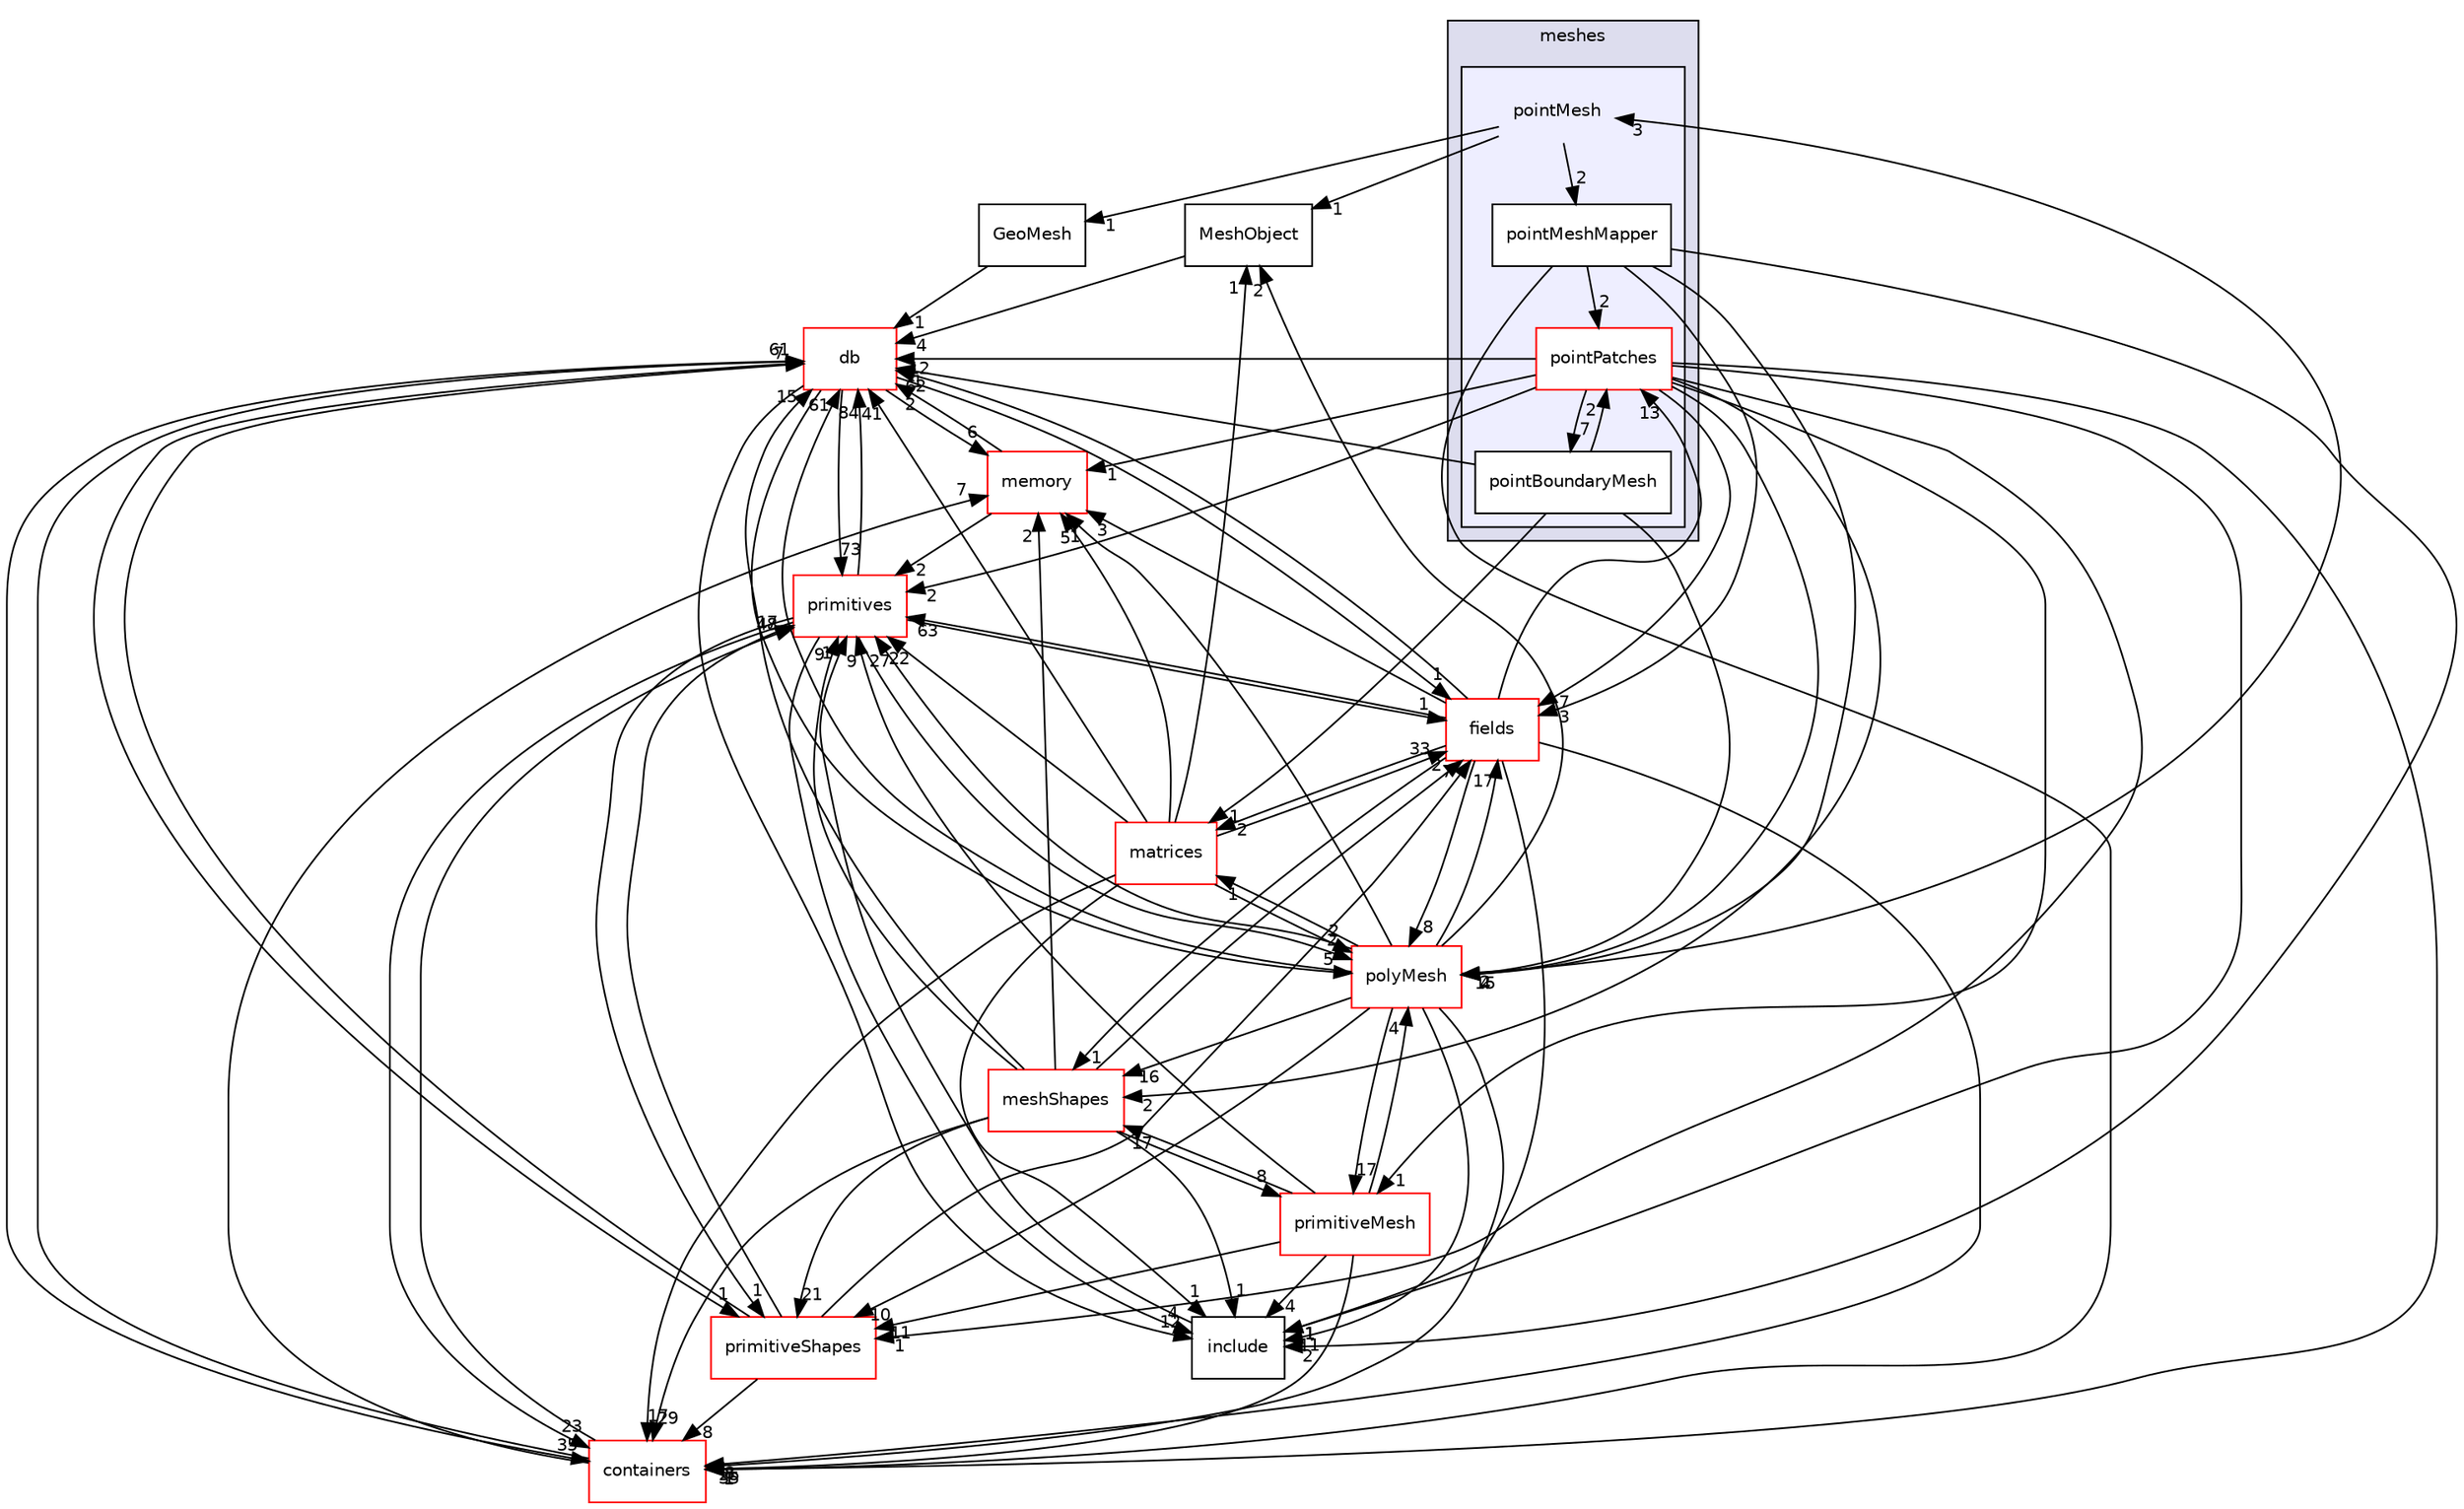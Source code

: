 digraph "src/OpenFOAM/meshes/pointMesh" {
  bgcolor=transparent;
  compound=true
  node [ fontsize="10", fontname="Helvetica"];
  edge [ labelfontsize="10", labelfontname="Helvetica"];
  subgraph clusterdir_aa2423979fb45fc41c393a5db370ab21 {
    graph [ bgcolor="#ddddee", pencolor="black", label="meshes" fontname="Helvetica", fontsize="10", URL="dir_aa2423979fb45fc41c393a5db370ab21.html"]
  subgraph clusterdir_44915d476cda87f9c46b97924fb23879 {
    graph [ bgcolor="#eeeeff", pencolor="black", label="" URL="dir_44915d476cda87f9c46b97924fb23879.html"];
    dir_44915d476cda87f9c46b97924fb23879 [shape=plaintext label="pointMesh"];
    dir_b331248a108c86b71e58f49053a85c82 [shape=box label="pointBoundaryMesh" color="black" fillcolor="white" style="filled" URL="dir_b331248a108c86b71e58f49053a85c82.html"];
    dir_fe370e431a96ac85cf0abc5072d23ccd [shape=box label="pointMeshMapper" color="black" fillcolor="white" style="filled" URL="dir_fe370e431a96ac85cf0abc5072d23ccd.html"];
    dir_0b50d648241520de5cf03d68a603ea6e [shape=box label="pointPatches" color="red" fillcolor="white" style="filled" URL="dir_0b50d648241520de5cf03d68a603ea6e.html"];
  }
  }
  dir_385a22dcc2f7120acb0f1a7a832b3b8d [shape=box label="memory" color="red" URL="dir_385a22dcc2f7120acb0f1a7a832b3b8d.html"];
  dir_962442b8f989d5529fab5e0f0e4ffb74 [shape=box label="fields" color="red" URL="dir_962442b8f989d5529fab5e0f0e4ffb74.html"];
  dir_19d0872053bde092be81d7fe3f56cbf7 [shape=box label="containers" color="red" URL="dir_19d0872053bde092be81d7fe3f56cbf7.html"];
  dir_b07477ab37bc0cd7eb28fb569c691c21 [shape=box label="matrices" color="red" URL="dir_b07477ab37bc0cd7eb28fb569c691c21.html"];
  dir_d498992fb7d3f293d898bf6d3a4df869 [shape=box label="primitiveMesh" color="red" URL="dir_d498992fb7d3f293d898bf6d3a4df869.html"];
  dir_eacc4aff89696b3e3ac7cbcde46e9390 [shape=box label="MeshObject" URL="dir_eacc4aff89696b3e3ac7cbcde46e9390.html"];
  dir_63c634f7a7cfd679ac26c67fb30fc32f [shape=box label="db" color="red" URL="dir_63c634f7a7cfd679ac26c67fb30fc32f.html"];
  dir_26e58c20a46ac7f790f9bea468e6c12f [shape=box label="GeoMesh" URL="dir_26e58c20a46ac7f790f9bea468e6c12f.html"];
  dir_a36ac568b20b0ed2190ed53a491bc296 [shape=box label="primitiveShapes" color="red" URL="dir_a36ac568b20b0ed2190ed53a491bc296.html"];
  dir_5e5a63cb97aae3d01c8e98f0c14953bc [shape=box label="polyMesh" color="red" URL="dir_5e5a63cb97aae3d01c8e98f0c14953bc.html"];
  dir_3e50f45338116b169052b428016851aa [shape=box label="primitives" color="red" URL="dir_3e50f45338116b169052b428016851aa.html"];
  dir_b8e2732bc99f8fb2a379dad81aa6030e [shape=box label="meshShapes" color="red" URL="dir_b8e2732bc99f8fb2a379dad81aa6030e.html"];
  dir_e954e9f5966bc1c681a414ec8bd0ee15 [shape=box label="include" URL="dir_e954e9f5966bc1c681a414ec8bd0ee15.html"];
  dir_385a22dcc2f7120acb0f1a7a832b3b8d->dir_63c634f7a7cfd679ac26c67fb30fc32f [headlabel="2", labeldistance=1.5 headhref="dir_002210_001944.html"];
  dir_385a22dcc2f7120acb0f1a7a832b3b8d->dir_3e50f45338116b169052b428016851aa [headlabel="2", labeldistance=1.5 headhref="dir_002210_002313.html"];
  dir_962442b8f989d5529fab5e0f0e4ffb74->dir_385a22dcc2f7120acb0f1a7a832b3b8d [headlabel="3", labeldistance=1.5 headhref="dir_002013_002210.html"];
  dir_962442b8f989d5529fab5e0f0e4ffb74->dir_19d0872053bde092be81d7fe3f56cbf7 [headlabel="8", labeldistance=1.5 headhref="dir_002013_001893.html"];
  dir_962442b8f989d5529fab5e0f0e4ffb74->dir_b07477ab37bc0cd7eb28fb569c691c21 [headlabel="2", labeldistance=1.5 headhref="dir_002013_002128.html"];
  dir_962442b8f989d5529fab5e0f0e4ffb74->dir_63c634f7a7cfd679ac26c67fb30fc32f [headlabel="62", labeldistance=1.5 headhref="dir_002013_001944.html"];
  dir_962442b8f989d5529fab5e0f0e4ffb74->dir_5e5a63cb97aae3d01c8e98f0c14953bc [headlabel="8", labeldistance=1.5 headhref="dir_002013_002259.html"];
  dir_962442b8f989d5529fab5e0f0e4ffb74->dir_0b50d648241520de5cf03d68a603ea6e [headlabel="13", labeldistance=1.5 headhref="dir_002013_002240.html"];
  dir_962442b8f989d5529fab5e0f0e4ffb74->dir_3e50f45338116b169052b428016851aa [headlabel="63", labeldistance=1.5 headhref="dir_002013_002313.html"];
  dir_962442b8f989d5529fab5e0f0e4ffb74->dir_b8e2732bc99f8fb2a379dad81aa6030e [headlabel="1", labeldistance=1.5 headhref="dir_002013_002226.html"];
  dir_962442b8f989d5529fab5e0f0e4ffb74->dir_e954e9f5966bc1c681a414ec8bd0ee15 [headlabel="1", labeldistance=1.5 headhref="dir_002013_002110.html"];
  dir_19d0872053bde092be81d7fe3f56cbf7->dir_385a22dcc2f7120acb0f1a7a832b3b8d [headlabel="7", labeldistance=1.5 headhref="dir_001893_002210.html"];
  dir_19d0872053bde092be81d7fe3f56cbf7->dir_63c634f7a7cfd679ac26c67fb30fc32f [headlabel="61", labeldistance=1.5 headhref="dir_001893_001944.html"];
  dir_19d0872053bde092be81d7fe3f56cbf7->dir_3e50f45338116b169052b428016851aa [headlabel="48", labeldistance=1.5 headhref="dir_001893_002313.html"];
  dir_b07477ab37bc0cd7eb28fb569c691c21->dir_385a22dcc2f7120acb0f1a7a832b3b8d [headlabel="5", labeldistance=1.5 headhref="dir_002128_002210.html"];
  dir_b07477ab37bc0cd7eb28fb569c691c21->dir_962442b8f989d5529fab5e0f0e4ffb74 [headlabel="33", labeldistance=1.5 headhref="dir_002128_002013.html"];
  dir_b07477ab37bc0cd7eb28fb569c691c21->dir_19d0872053bde092be81d7fe3f56cbf7 [headlabel="17", labeldistance=1.5 headhref="dir_002128_001893.html"];
  dir_b07477ab37bc0cd7eb28fb569c691c21->dir_eacc4aff89696b3e3ac7cbcde46e9390 [headlabel="1", labeldistance=1.5 headhref="dir_002128_002225.html"];
  dir_b07477ab37bc0cd7eb28fb569c691c21->dir_63c634f7a7cfd679ac26c67fb30fc32f [headlabel="41", labeldistance=1.5 headhref="dir_002128_001944.html"];
  dir_b07477ab37bc0cd7eb28fb569c691c21->dir_5e5a63cb97aae3d01c8e98f0c14953bc [headlabel="2", labeldistance=1.5 headhref="dir_002128_002259.html"];
  dir_b07477ab37bc0cd7eb28fb569c691c21->dir_3e50f45338116b169052b428016851aa [headlabel="22", labeldistance=1.5 headhref="dir_002128_002313.html"];
  dir_b07477ab37bc0cd7eb28fb569c691c21->dir_e954e9f5966bc1c681a414ec8bd0ee15 [headlabel="1", labeldistance=1.5 headhref="dir_002128_002110.html"];
  dir_d498992fb7d3f293d898bf6d3a4df869->dir_19d0872053bde092be81d7fe3f56cbf7 [headlabel="35", labeldistance=1.5 headhref="dir_002297_001893.html"];
  dir_d498992fb7d3f293d898bf6d3a4df869->dir_a36ac568b20b0ed2190ed53a491bc296 [headlabel="11", labeldistance=1.5 headhref="dir_002297_002302.html"];
  dir_d498992fb7d3f293d898bf6d3a4df869->dir_5e5a63cb97aae3d01c8e98f0c14953bc [headlabel="4", labeldistance=1.5 headhref="dir_002297_002259.html"];
  dir_d498992fb7d3f293d898bf6d3a4df869->dir_3e50f45338116b169052b428016851aa [headlabel="9", labeldistance=1.5 headhref="dir_002297_002313.html"];
  dir_d498992fb7d3f293d898bf6d3a4df869->dir_b8e2732bc99f8fb2a379dad81aa6030e [headlabel="17", labeldistance=1.5 headhref="dir_002297_002226.html"];
  dir_d498992fb7d3f293d898bf6d3a4df869->dir_e954e9f5966bc1c681a414ec8bd0ee15 [headlabel="4", labeldistance=1.5 headhref="dir_002297_002110.html"];
  dir_eacc4aff89696b3e3ac7cbcde46e9390->dir_63c634f7a7cfd679ac26c67fb30fc32f [headlabel="4", labeldistance=1.5 headhref="dir_002225_001944.html"];
  dir_63c634f7a7cfd679ac26c67fb30fc32f->dir_385a22dcc2f7120acb0f1a7a832b3b8d [headlabel="6", labeldistance=1.5 headhref="dir_001944_002210.html"];
  dir_63c634f7a7cfd679ac26c67fb30fc32f->dir_962442b8f989d5529fab5e0f0e4ffb74 [headlabel="1", labeldistance=1.5 headhref="dir_001944_002013.html"];
  dir_63c634f7a7cfd679ac26c67fb30fc32f->dir_19d0872053bde092be81d7fe3f56cbf7 [headlabel="35", labeldistance=1.5 headhref="dir_001944_001893.html"];
  dir_63c634f7a7cfd679ac26c67fb30fc32f->dir_a36ac568b20b0ed2190ed53a491bc296 [headlabel="1", labeldistance=1.5 headhref="dir_001944_002302.html"];
  dir_63c634f7a7cfd679ac26c67fb30fc32f->dir_5e5a63cb97aae3d01c8e98f0c14953bc [headlabel="5", labeldistance=1.5 headhref="dir_001944_002259.html"];
  dir_63c634f7a7cfd679ac26c67fb30fc32f->dir_3e50f45338116b169052b428016851aa [headlabel="73", labeldistance=1.5 headhref="dir_001944_002313.html"];
  dir_63c634f7a7cfd679ac26c67fb30fc32f->dir_e954e9f5966bc1c681a414ec8bd0ee15 [headlabel="12", labeldistance=1.5 headhref="dir_001944_002110.html"];
  dir_b331248a108c86b71e58f49053a85c82->dir_b07477ab37bc0cd7eb28fb569c691c21 [headlabel="1", labeldistance=1.5 headhref="dir_002238_002128.html"];
  dir_b331248a108c86b71e58f49053a85c82->dir_63c634f7a7cfd679ac26c67fb30fc32f [headlabel="1", labeldistance=1.5 headhref="dir_002238_001944.html"];
  dir_b331248a108c86b71e58f49053a85c82->dir_0b50d648241520de5cf03d68a603ea6e [headlabel="2", labeldistance=1.5 headhref="dir_002238_002240.html"];
  dir_b331248a108c86b71e58f49053a85c82->dir_5e5a63cb97aae3d01c8e98f0c14953bc [headlabel="2", labeldistance=1.5 headhref="dir_002238_002259.html"];
  dir_26e58c20a46ac7f790f9bea468e6c12f->dir_63c634f7a7cfd679ac26c67fb30fc32f [headlabel="1", labeldistance=1.5 headhref="dir_002219_001944.html"];
  dir_a36ac568b20b0ed2190ed53a491bc296->dir_962442b8f989d5529fab5e0f0e4ffb74 [headlabel="7", labeldistance=1.5 headhref="dir_002302_002013.html"];
  dir_a36ac568b20b0ed2190ed53a491bc296->dir_19d0872053bde092be81d7fe3f56cbf7 [headlabel="8", labeldistance=1.5 headhref="dir_002302_001893.html"];
  dir_a36ac568b20b0ed2190ed53a491bc296->dir_63c634f7a7cfd679ac26c67fb30fc32f [headlabel="7", labeldistance=1.5 headhref="dir_002302_001944.html"];
  dir_a36ac568b20b0ed2190ed53a491bc296->dir_3e50f45338116b169052b428016851aa [headlabel="17", labeldistance=1.5 headhref="dir_002302_002313.html"];
  dir_5e5a63cb97aae3d01c8e98f0c14953bc->dir_385a22dcc2f7120acb0f1a7a832b3b8d [headlabel="1", labeldistance=1.5 headhref="dir_002259_002210.html"];
  dir_5e5a63cb97aae3d01c8e98f0c14953bc->dir_962442b8f989d5529fab5e0f0e4ffb74 [headlabel="17", labeldistance=1.5 headhref="dir_002259_002013.html"];
  dir_5e5a63cb97aae3d01c8e98f0c14953bc->dir_19d0872053bde092be81d7fe3f56cbf7 [headlabel="25", labeldistance=1.5 headhref="dir_002259_001893.html"];
  dir_5e5a63cb97aae3d01c8e98f0c14953bc->dir_b07477ab37bc0cd7eb28fb569c691c21 [headlabel="1", labeldistance=1.5 headhref="dir_002259_002128.html"];
  dir_5e5a63cb97aae3d01c8e98f0c14953bc->dir_d498992fb7d3f293d898bf6d3a4df869 [headlabel="17", labeldistance=1.5 headhref="dir_002259_002297.html"];
  dir_5e5a63cb97aae3d01c8e98f0c14953bc->dir_eacc4aff89696b3e3ac7cbcde46e9390 [headlabel="2", labeldistance=1.5 headhref="dir_002259_002225.html"];
  dir_5e5a63cb97aae3d01c8e98f0c14953bc->dir_63c634f7a7cfd679ac26c67fb30fc32f [headlabel="61", labeldistance=1.5 headhref="dir_002259_001944.html"];
  dir_5e5a63cb97aae3d01c8e98f0c14953bc->dir_a36ac568b20b0ed2190ed53a491bc296 [headlabel="10", labeldistance=1.5 headhref="dir_002259_002302.html"];
  dir_5e5a63cb97aae3d01c8e98f0c14953bc->dir_3e50f45338116b169052b428016851aa [headlabel="27", labeldistance=1.5 headhref="dir_002259_002313.html"];
  dir_5e5a63cb97aae3d01c8e98f0c14953bc->dir_b8e2732bc99f8fb2a379dad81aa6030e [headlabel="16", labeldistance=1.5 headhref="dir_002259_002226.html"];
  dir_5e5a63cb97aae3d01c8e98f0c14953bc->dir_e954e9f5966bc1c681a414ec8bd0ee15 [headlabel="11", labeldistance=1.5 headhref="dir_002259_002110.html"];
  dir_5e5a63cb97aae3d01c8e98f0c14953bc->dir_44915d476cda87f9c46b97924fb23879 [headlabel="3", labeldistance=1.5 headhref="dir_002259_002237.html"];
  dir_0b50d648241520de5cf03d68a603ea6e->dir_385a22dcc2f7120acb0f1a7a832b3b8d [headlabel="1", labeldistance=1.5 headhref="dir_002240_002210.html"];
  dir_0b50d648241520de5cf03d68a603ea6e->dir_962442b8f989d5529fab5e0f0e4ffb74 [headlabel="7", labeldistance=1.5 headhref="dir_002240_002013.html"];
  dir_0b50d648241520de5cf03d68a603ea6e->dir_19d0872053bde092be81d7fe3f56cbf7 [headlabel="1", labeldistance=1.5 headhref="dir_002240_001893.html"];
  dir_0b50d648241520de5cf03d68a603ea6e->dir_d498992fb7d3f293d898bf6d3a4df869 [headlabel="1", labeldistance=1.5 headhref="dir_002240_002297.html"];
  dir_0b50d648241520de5cf03d68a603ea6e->dir_63c634f7a7cfd679ac26c67fb30fc32f [headlabel="12", labeldistance=1.5 headhref="dir_002240_001944.html"];
  dir_0b50d648241520de5cf03d68a603ea6e->dir_b331248a108c86b71e58f49053a85c82 [headlabel="7", labeldistance=1.5 headhref="dir_002240_002238.html"];
  dir_0b50d648241520de5cf03d68a603ea6e->dir_a36ac568b20b0ed2190ed53a491bc296 [headlabel="1", labeldistance=1.5 headhref="dir_002240_002302.html"];
  dir_0b50d648241520de5cf03d68a603ea6e->dir_5e5a63cb97aae3d01c8e98f0c14953bc [headlabel="15", labeldistance=1.5 headhref="dir_002240_002259.html"];
  dir_0b50d648241520de5cf03d68a603ea6e->dir_3e50f45338116b169052b428016851aa [headlabel="2", labeldistance=1.5 headhref="dir_002240_002313.html"];
  dir_0b50d648241520de5cf03d68a603ea6e->dir_b8e2732bc99f8fb2a379dad81aa6030e [headlabel="2", labeldistance=1.5 headhref="dir_002240_002226.html"];
  dir_0b50d648241520de5cf03d68a603ea6e->dir_e954e9f5966bc1c681a414ec8bd0ee15 [headlabel="1", labeldistance=1.5 headhref="dir_002240_002110.html"];
  dir_3e50f45338116b169052b428016851aa->dir_962442b8f989d5529fab5e0f0e4ffb74 [headlabel="1", labeldistance=1.5 headhref="dir_002313_002013.html"];
  dir_3e50f45338116b169052b428016851aa->dir_19d0872053bde092be81d7fe3f56cbf7 [headlabel="23", labeldistance=1.5 headhref="dir_002313_001893.html"];
  dir_3e50f45338116b169052b428016851aa->dir_63c634f7a7cfd679ac26c67fb30fc32f [headlabel="84", labeldistance=1.5 headhref="dir_002313_001944.html"];
  dir_3e50f45338116b169052b428016851aa->dir_a36ac568b20b0ed2190ed53a491bc296 [headlabel="1", labeldistance=1.5 headhref="dir_002313_002302.html"];
  dir_3e50f45338116b169052b428016851aa->dir_5e5a63cb97aae3d01c8e98f0c14953bc [headlabel="2", labeldistance=1.5 headhref="dir_002313_002259.html"];
  dir_3e50f45338116b169052b428016851aa->dir_e954e9f5966bc1c681a414ec8bd0ee15 [headlabel="4", labeldistance=1.5 headhref="dir_002313_002110.html"];
  dir_b8e2732bc99f8fb2a379dad81aa6030e->dir_385a22dcc2f7120acb0f1a7a832b3b8d [headlabel="2", labeldistance=1.5 headhref="dir_002226_002210.html"];
  dir_b8e2732bc99f8fb2a379dad81aa6030e->dir_962442b8f989d5529fab5e0f0e4ffb74 [headlabel="2", labeldistance=1.5 headhref="dir_002226_002013.html"];
  dir_b8e2732bc99f8fb2a379dad81aa6030e->dir_19d0872053bde092be81d7fe3f56cbf7 [headlabel="29", labeldistance=1.5 headhref="dir_002226_001893.html"];
  dir_b8e2732bc99f8fb2a379dad81aa6030e->dir_d498992fb7d3f293d898bf6d3a4df869 [headlabel="8", labeldistance=1.5 headhref="dir_002226_002297.html"];
  dir_b8e2732bc99f8fb2a379dad81aa6030e->dir_63c634f7a7cfd679ac26c67fb30fc32f [headlabel="15", labeldistance=1.5 headhref="dir_002226_001944.html"];
  dir_b8e2732bc99f8fb2a379dad81aa6030e->dir_a36ac568b20b0ed2190ed53a491bc296 [headlabel="21", labeldistance=1.5 headhref="dir_002226_002302.html"];
  dir_b8e2732bc99f8fb2a379dad81aa6030e->dir_3e50f45338116b169052b428016851aa [headlabel="9", labeldistance=1.5 headhref="dir_002226_002313.html"];
  dir_b8e2732bc99f8fb2a379dad81aa6030e->dir_e954e9f5966bc1c681a414ec8bd0ee15 [headlabel="1", labeldistance=1.5 headhref="dir_002226_002110.html"];
  dir_e954e9f5966bc1c681a414ec8bd0ee15->dir_3e50f45338116b169052b428016851aa [headlabel="1", labeldistance=1.5 headhref="dir_002110_002313.html"];
  dir_44915d476cda87f9c46b97924fb23879->dir_eacc4aff89696b3e3ac7cbcde46e9390 [headlabel="1", labeldistance=1.5 headhref="dir_002237_002225.html"];
  dir_44915d476cda87f9c46b97924fb23879->dir_26e58c20a46ac7f790f9bea468e6c12f [headlabel="1", labeldistance=1.5 headhref="dir_002237_002219.html"];
  dir_44915d476cda87f9c46b97924fb23879->dir_fe370e431a96ac85cf0abc5072d23ccd [headlabel="2", labeldistance=1.5 headhref="dir_002237_002239.html"];
  dir_fe370e431a96ac85cf0abc5072d23ccd->dir_962442b8f989d5529fab5e0f0e4ffb74 [headlabel="3", labeldistance=1.5 headhref="dir_002239_002013.html"];
  dir_fe370e431a96ac85cf0abc5072d23ccd->dir_19d0872053bde092be81d7fe3f56cbf7 [headlabel="1", labeldistance=1.5 headhref="dir_002239_001893.html"];
  dir_fe370e431a96ac85cf0abc5072d23ccd->dir_0b50d648241520de5cf03d68a603ea6e [headlabel="2", labeldistance=1.5 headhref="dir_002239_002240.html"];
  dir_fe370e431a96ac85cf0abc5072d23ccd->dir_5e5a63cb97aae3d01c8e98f0c14953bc [headlabel="4", labeldistance=1.5 headhref="dir_002239_002259.html"];
  dir_fe370e431a96ac85cf0abc5072d23ccd->dir_e954e9f5966bc1c681a414ec8bd0ee15 [headlabel="2", labeldistance=1.5 headhref="dir_002239_002110.html"];
}
